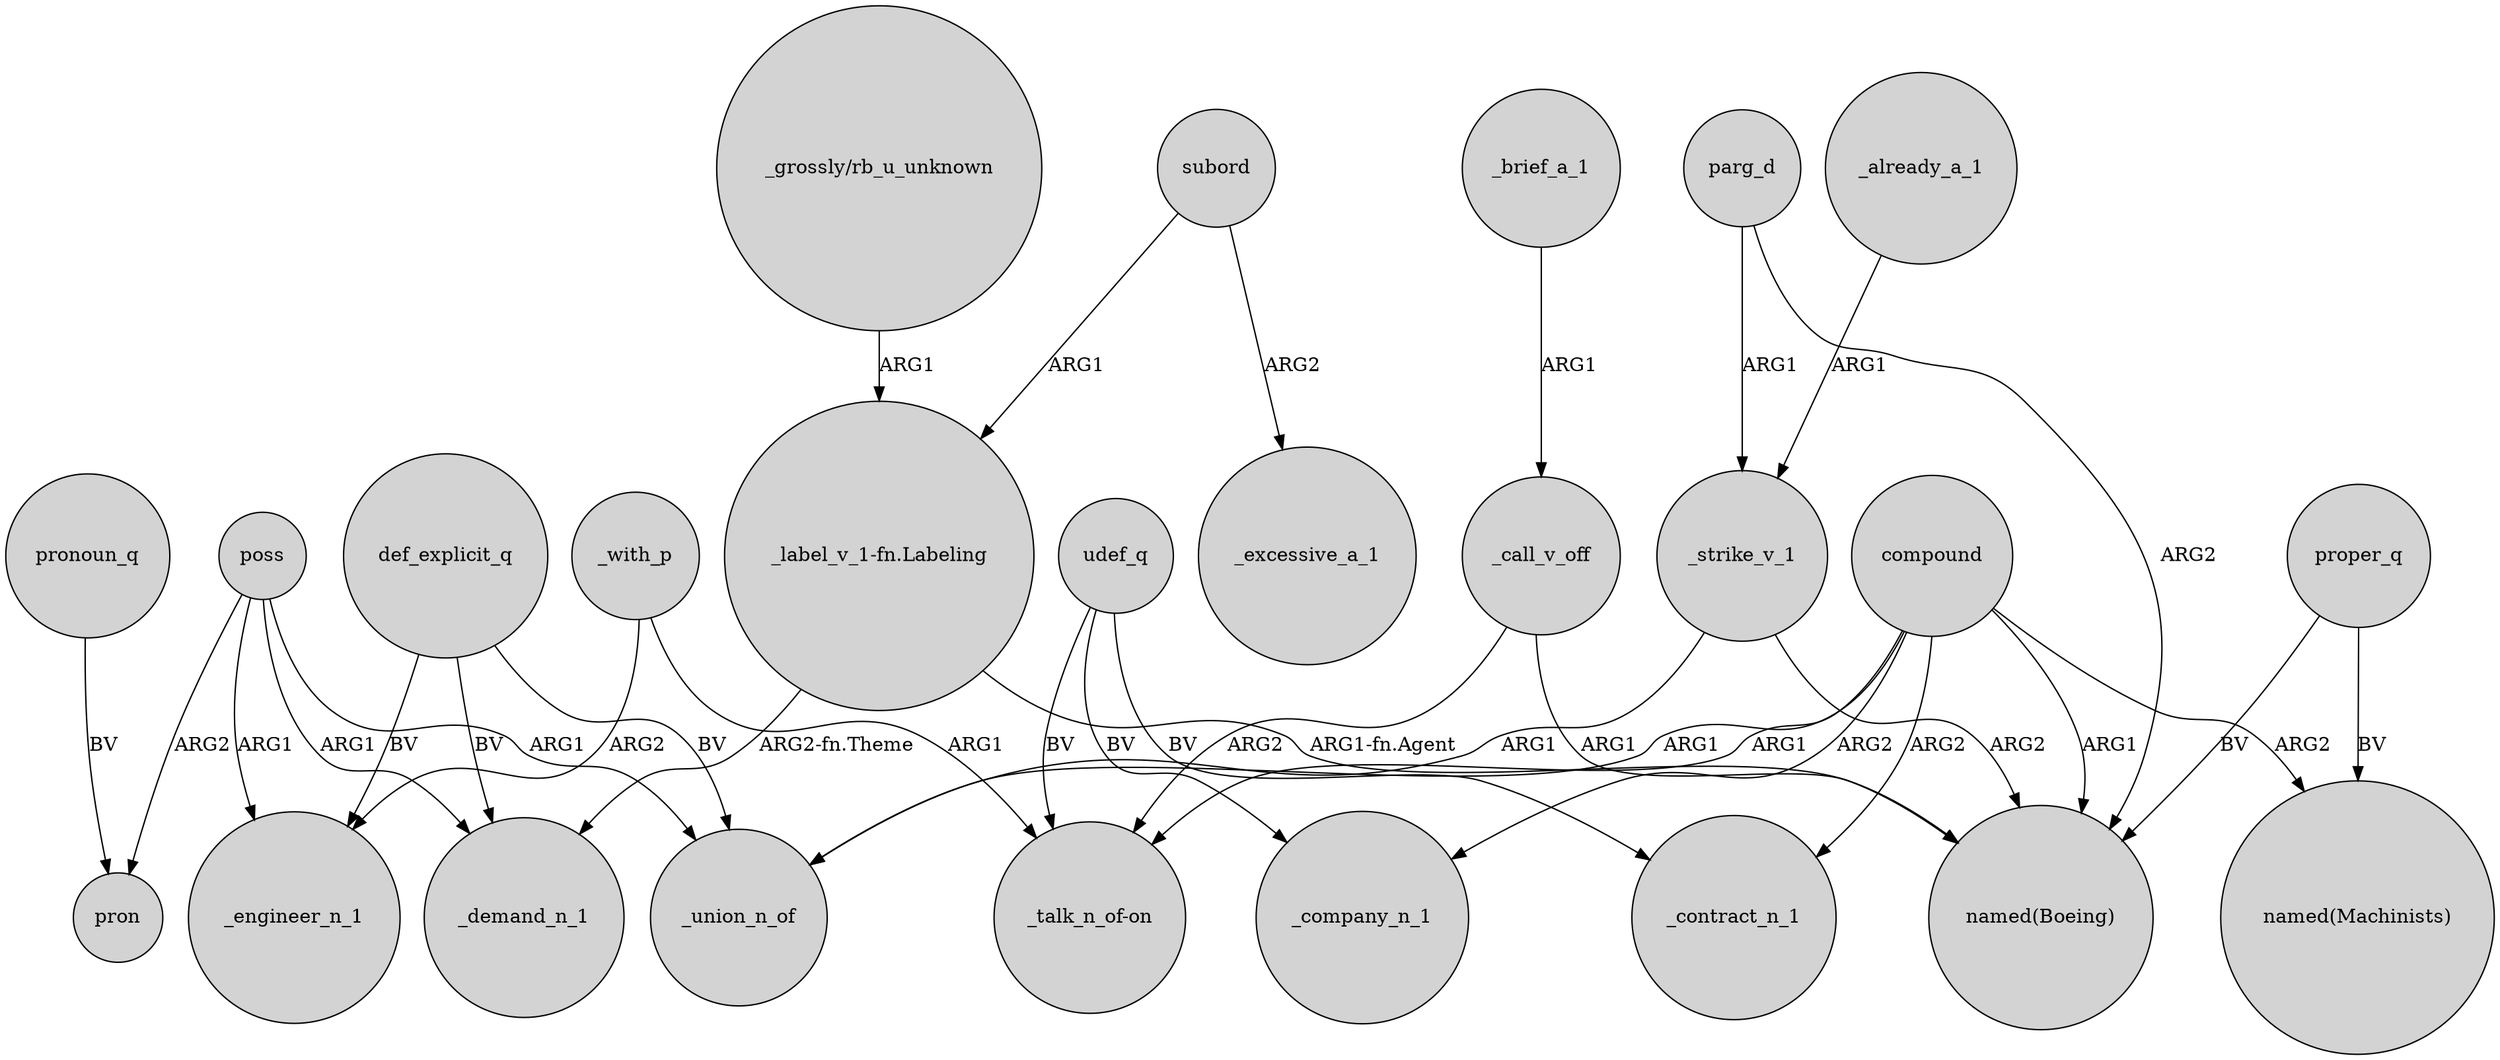 digraph {
	node [shape=circle style=filled]
	_call_v_off -> "named(Boeing)" [label=ARG1]
	_brief_a_1 -> _call_v_off [label=ARG1]
	_call_v_off -> "_talk_n_of-on" [label=ARG2]
	_already_a_1 -> _strike_v_1 [label=ARG1]
	poss -> pron [label=ARG2]
	parg_d -> "named(Boeing)" [label=ARG2]
	compound -> "named(Machinists)" [label=ARG2]
	compound -> _company_n_1 [label=ARG2]
	poss -> _demand_n_1 [label=ARG1]
	def_explicit_q -> _engineer_n_1 [label=BV]
	compound -> "_talk_n_of-on" [label=ARG1]
	_strike_v_1 -> "named(Boeing)" [label=ARG2]
	proper_q -> "named(Boeing)" [label=BV]
	def_explicit_q -> _union_n_of [label=BV]
	"_label_v_1-fn.Labeling" -> "named(Boeing)" [label="ARG1-fn.Agent"]
	_strike_v_1 -> _union_n_of [label=ARG1]
	_with_p -> "_talk_n_of-on" [label=ARG1]
	parg_d -> _strike_v_1 [label=ARG1]
	proper_q -> "named(Machinists)" [label=BV]
	compound -> _contract_n_1 [label=ARG2]
	pronoun_q -> pron [label=BV]
	udef_q -> "_talk_n_of-on" [label=BV]
	"_grossly/rb_u_unknown" -> "_label_v_1-fn.Labeling" [label=ARG1]
	def_explicit_q -> _demand_n_1 [label=BV]
	_with_p -> _engineer_n_1 [label=ARG2]
	poss -> _engineer_n_1 [label=ARG1]
	"_label_v_1-fn.Labeling" -> _demand_n_1 [label="ARG2-fn.Theme"]
	subord -> _excessive_a_1 [label=ARG2]
	compound -> _union_n_of [label=ARG1]
	compound -> "named(Boeing)" [label=ARG1]
	poss -> _union_n_of [label=ARG1]
	udef_q -> _contract_n_1 [label=BV]
	subord -> "_label_v_1-fn.Labeling" [label=ARG1]
	udef_q -> _company_n_1 [label=BV]
}
